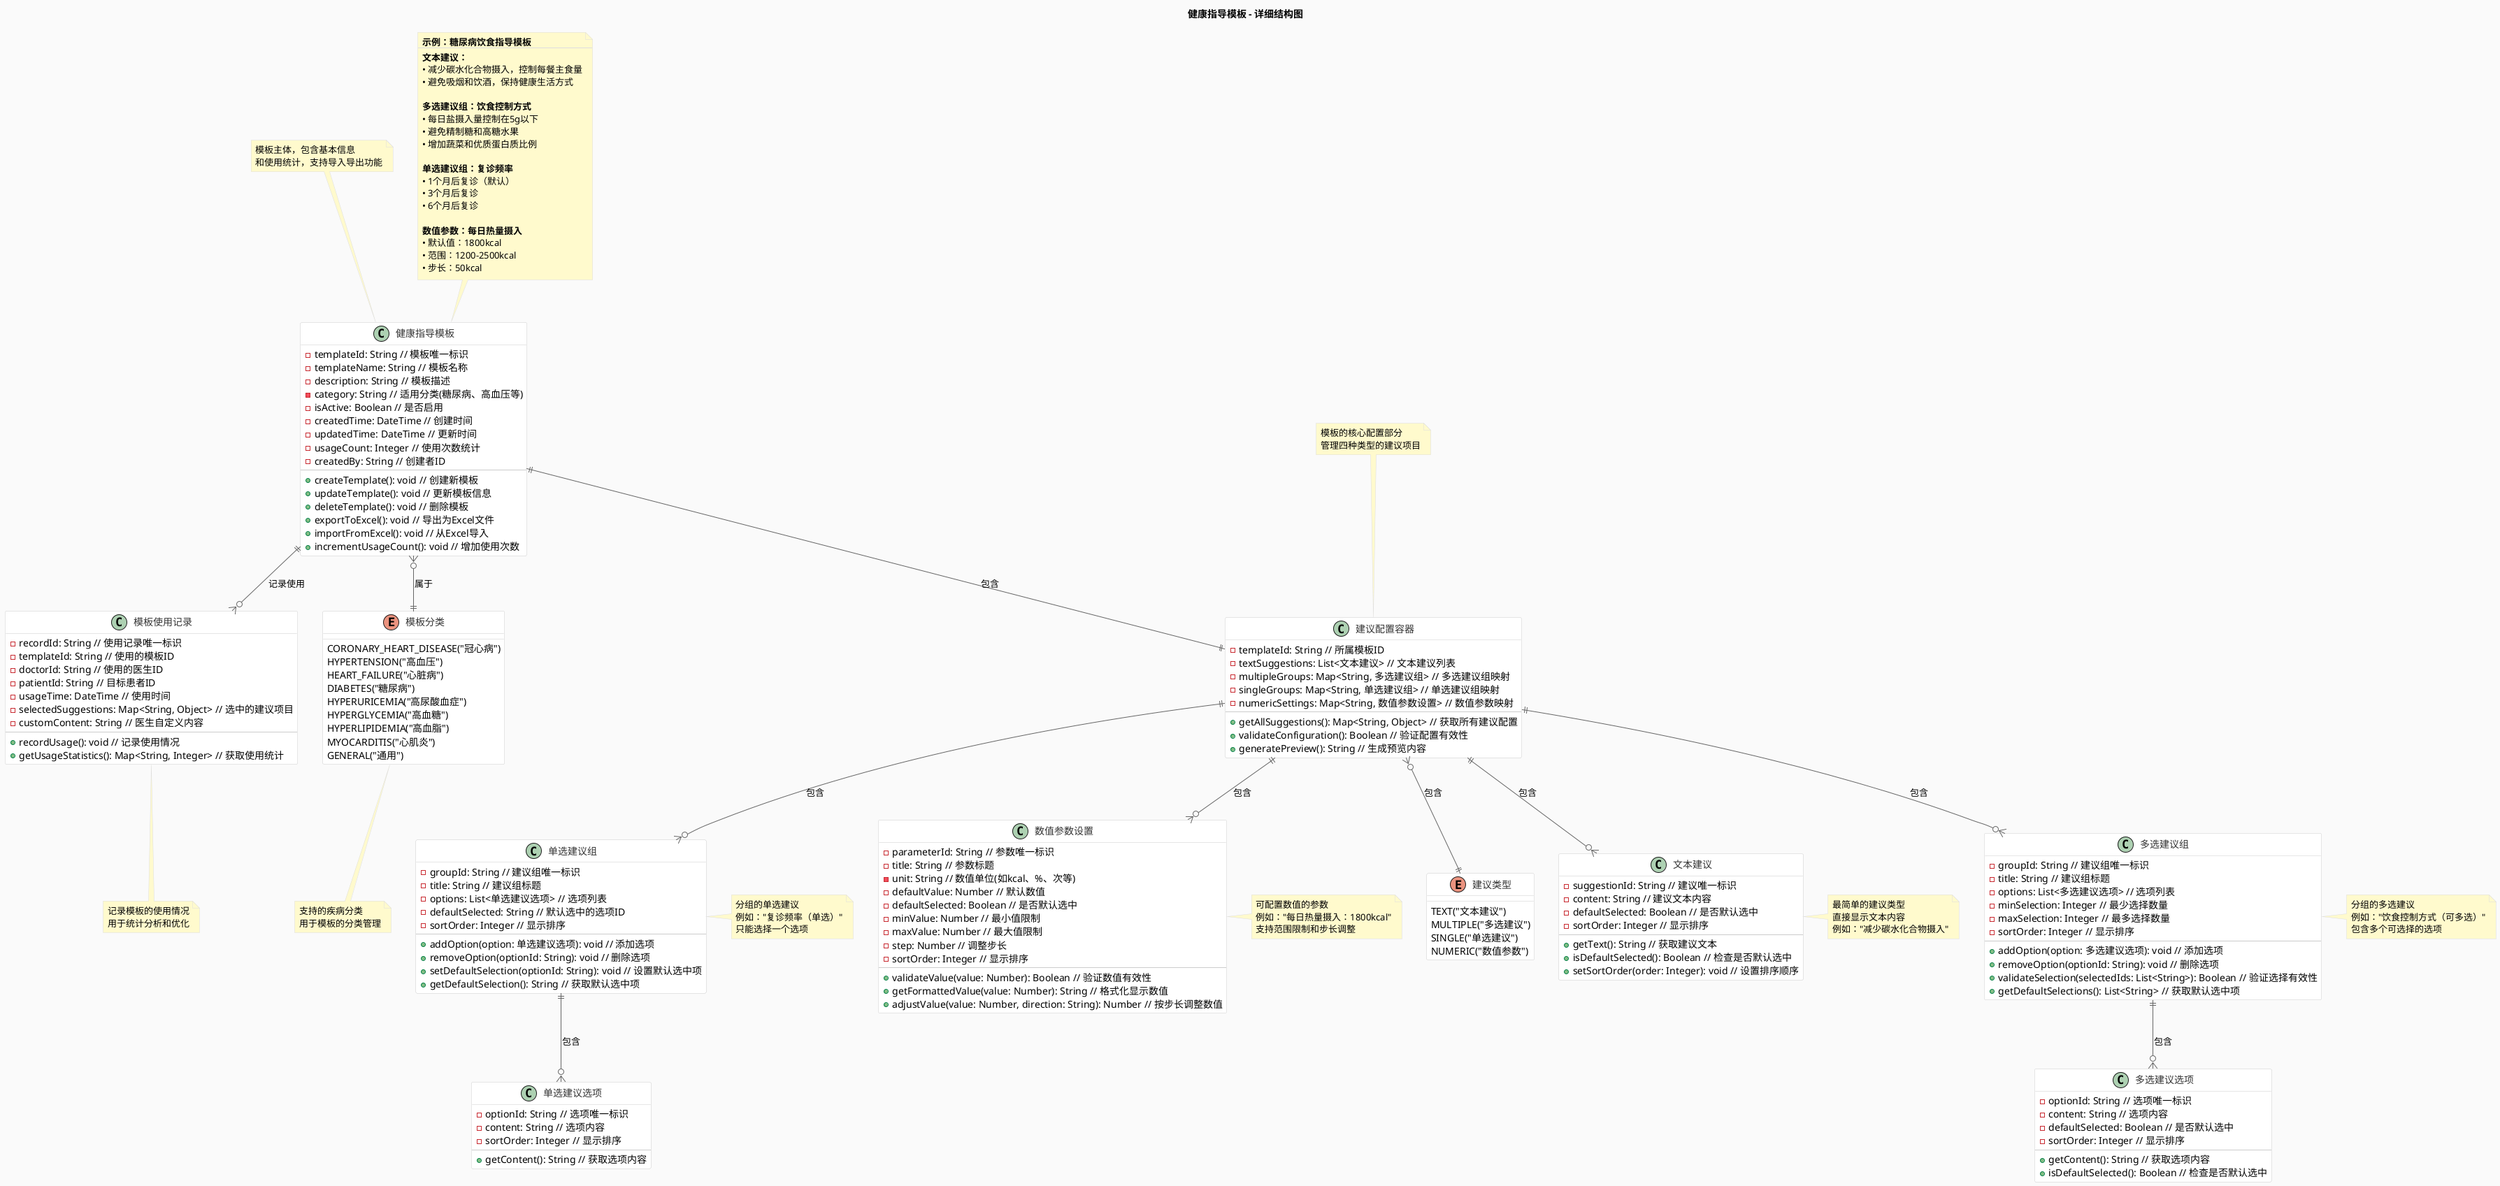 @startuml 健康指导模板详细结构图

skinparam backgroundColor #FAFAFA
skinparam class {
    BackgroundColor #FFFFFF
    BorderColor #CCCCCC
    FontColor #333333
    ArrowColor #666666
}
skinparam note {
    BackgroundColor #FFFACD
    BorderColor #DDD
}

title 健康指导模板 - 详细结构图

' 健康指导模板主类
class 健康指导模板 {
    - templateId: String // 模板唯一标识
    - templateName: String // 模板名称
    - description: String // 模板描述
    - category: String // 适用分类(糖尿病、高血压等)
    - isActive: Boolean // 是否启用
    - createdTime: DateTime // 创建时间
    - updatedTime: DateTime // 更新时间
    - usageCount: Integer // 使用次数统计
    - createdBy: String // 创建者ID
    --
    + createTemplate(): void // 创建新模板
    + updateTemplate(): void // 更新模板信息
    + deleteTemplate(): void // 删除模板
    + exportToExcel(): void // 导出为Excel文件
    + importFromExcel(): void // 从Excel导入
    + incrementUsageCount(): void // 增加使用次数
}

' 建议配置容器类
class 建议配置容器 {
    - templateId: String // 所属模板ID
    - textSuggestions: List<文本建议> // 文本建议列表
    - multipleGroups: Map<String, 多选建议组> // 多选建议组映射
    - singleGroups: Map<String, 单选建议组> // 单选建议组映射
    - numericSettings: Map<String, 数值参数设置> // 数值参数映射
    --
    + getAllSuggestions(): Map<String, Object> // 获取所有建议配置
    + validateConfiguration(): Boolean // 验证配置有效性
    + generatePreview(): String // 生成预览内容
}

' 文本建议类
class 文本建议 {
    - suggestionId: String // 建议唯一标识
    - content: String // 建议文本内容
    - defaultSelected: Boolean // 是否默认选中
    - sortOrder: Integer // 显示排序
    --
    + getText(): String // 获取建议文本
    + isDefaultSelected(): Boolean // 检查是否默认选中
    + setSortOrder(order: Integer): void // 设置排序顺序
}

' 多选建议组类
class 多选建议组 {
    - groupId: String // 建议组唯一标识
    - title: String // 建议组标题
    - options: List<多选建议选项> // 选项列表
    - minSelection: Integer // 最少选择数量
    - maxSelection: Integer // 最多选择数量
    - sortOrder: Integer // 显示排序
    --
    + addOption(option: 多选建议选项): void // 添加选项
    + removeOption(optionId: String): void // 删除选项
    + validateSelection(selectedIds: List<String>): Boolean // 验证选择有效性
    + getDefaultSelections(): List<String> // 获取默认选中项
}

' 多选建议选项类
class 多选建议选项 {
    - optionId: String // 选项唯一标识
    - content: String // 选项内容
    - defaultSelected: Boolean // 是否默认选中
    - sortOrder: Integer // 显示排序
    --
    + getContent(): String // 获取选项内容
    + isDefaultSelected(): Boolean // 检查是否默认选中
}

' 单选建议组类
class 单选建议组 {
    - groupId: String // 建议组唯一标识
    - title: String // 建议组标题
    - options: List<单选建议选项> // 选项列表
    - defaultSelected: String // 默认选中的选项ID
    - sortOrder: Integer // 显示排序
    --
    + addOption(option: 单选建议选项): void // 添加选项
    + removeOption(optionId: String): void // 删除选项
    + setDefaultSelection(optionId: String): void // 设置默认选中项
    + getDefaultSelection(): String // 获取默认选中项
}

' 单选建议选项类
class 单选建议选项 {
    - optionId: String // 选项唯一标识
    - content: String // 选项内容
    - sortOrder: Integer // 显示排序
    --
    + getContent(): String // 获取选项内容
}

' 数值参数设置类
class 数值参数设置 {
    - parameterId: String // 参数唯一标识
    - title: String // 参数标题
    - unit: String // 数值单位(如kcal、%、次等)
    - defaultValue: Number // 默认数值
    - defaultSelected: Boolean // 是否默认选中
    - minValue: Number // 最小值限制
    - maxValue: Number // 最大值限制
    - step: Number // 调整步长
    - sortOrder: Integer // 显示排序
    --
    + validateValue(value: Number): Boolean // 验证数值有效性
    + getFormattedValue(value: Number): String // 格式化显示数值
    + adjustValue(value: Number, direction: String): Number // 按步长调整数值
}

' 模板使用记录类
class 模板使用记录 {
    - recordId: String // 使用记录唯一标识
    - templateId: String // 使用的模板ID
    - doctorId: String // 使用的医生ID
    - patientId: String // 目标患者ID
    - usageTime: DateTime // 使用时间
    - selectedSuggestions: Map<String, Object> // 选中的建议项目
    - customContent: String // 医生自定义内容
    --
    + recordUsage(): void // 记录使用情况
    + getUsageStatistics(): Map<String, Integer> // 获取使用统计
}

' 模板分类枚举
enum 模板分类 {
    CORONARY_HEART_DISEASE("冠心病")
    HYPERTENSION("高血压")
    HEART_FAILURE("心脏病")
    DIABETES("糖尿病")
    HYPERURICEMIA("高尿酸血症")
    HYPERGLYCEMIA("高血糖")
    HYPERLIPIDEMIA("高血脂")
    MYOCARDITIS("心肌炎")
    GENERAL("通用")
}

' 建议类型枚举
enum 建议类型 {
    TEXT("文本建议")
    MULTIPLE("多选建议")
    SINGLE("单选建议")
    NUMERIC("数值参数")
}

' 类之间的关系

' 健康指导模板与建议配置容器的组合关系
健康指导模板 ||--|| 建议配置容器 : 包含

' 建议配置容器与各种建议类型的组合关系
建议配置容器 ||--o{ 文本建议 : 包含
建议配置容器 ||--o{ 多选建议组 : 包含
建议配置容器 ||--o{ 单选建议组 : 包含
建议配置容器 ||--o{ 数值参数设置 : 包含

' 多选建议组与选项的组合关系
多选建议组 ||--o{ 多选建议选项 : 包含

' 单选建议组与选项的组合关系
单选建议组 ||--o{ 单选建议选项 : 包含

' 健康指导模板与使用记录的关联关系
健康指导模板 ||--o{ 模板使用记录 : 记录使用

' 枚举关系
健康指导模板 }o--|| 模板分类 : 属于
建议配置容器 }o--|| 建议类型 : 包含

' 添加详细注释
note top of 健康指导模板 : 模板主体，包含基本信息\n和使用统计，支持导入导出功能

note top of 建议配置容器 : 模板的核心配置部分\n管理四种类型的建议项目

note right of 文本建议 : 最简单的建议类型\n直接显示文本内容\n例如："减少碳水化合物摄入"

note right of 多选建议组 : 分组的多选建议\n例如："饮食控制方式（可多选）"\n包含多个可选择的选项

note right of 单选建议组 : 分组的单选建议\n例如："复诊频率（单选）"\n只能选择一个选项

note right of 数值参数设置 : 可配置数值的参数\n例如："每日热量摄入：1800kcal"\n支持范围限制和步长调整

note bottom of 模板使用记录 : 记录模板的使用情况\n用于统计分析和优化

note bottom of 模板分类 : 支持的疾病分类\n用于模板的分类管理

' 示例数据结构
note as ExampleData
<b>示例：糖尿病饮食指导模板</b>
--
<b>文本建议：</b>
• 减少碳水化合物摄入，控制每餐主食量
• 避免吸烟和饮酒，保持健康生活方式

<b>多选建议组：饮食控制方式</b>
• 每日盐摄入量控制在5g以下
• 避免精制糖和高糖水果
• 增加蔬菜和优质蛋白质比例

<b>单选建议组：复诊频率</b>
• 1个月后复诊（默认）
• 3个月后复诊
• 6个月后复诊

<b>数值参数：每日热量摄入</b>
• 默认值：1800kcal
• 范围：1200-2500kcal
• 步长：50kcal
end note

ExampleData .. 健康指导模板

@enduml